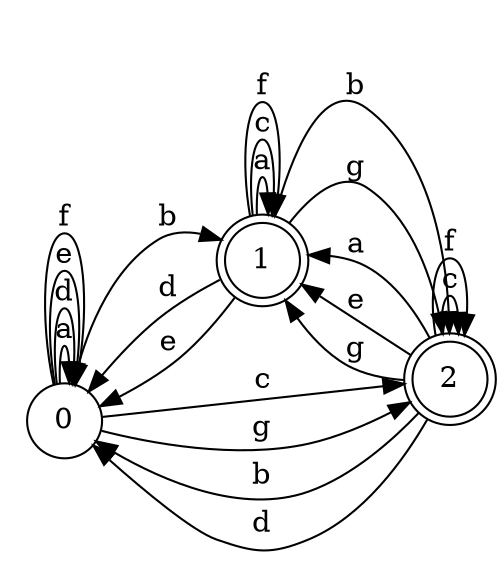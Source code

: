 digraph n3_5 {
__start0 [label="" shape="none"];

rankdir=LR;
size="8,5";

s0 [style="filled", color="black", fillcolor="white" shape="circle", label="0"];
s1 [style="rounded,filled", color="black", fillcolor="white" shape="doublecircle", label="1"];
s2 [style="rounded,filled", color="black", fillcolor="white" shape="doublecircle", label="2"];
s0 -> s0 [label="a"];
s0 -> s1 [label="b"];
s0 -> s2 [label="c"];
s0 -> s0 [label="d"];
s0 -> s0 [label="e"];
s0 -> s0 [label="f"];
s0 -> s2 [label="g"];
s1 -> s1 [label="a"];
s1 -> s2 [label="b"];
s1 -> s1 [label="c"];
s1 -> s0 [label="d"];
s1 -> s0 [label="e"];
s1 -> s1 [label="f"];
s1 -> s2 [label="g"];
s2 -> s1 [label="a"];
s2 -> s0 [label="b"];
s2 -> s2 [label="c"];
s2 -> s0 [label="d"];
s2 -> s1 [label="e"];
s2 -> s2 [label="f"];
s2 -> s1 [label="g"];

}